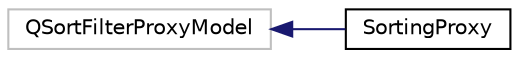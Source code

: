 digraph "Graphical Class Hierarchy"
{
 // LATEX_PDF_SIZE
  edge [fontname="Helvetica",fontsize="10",labelfontname="Helvetica",labelfontsize="10"];
  node [fontname="Helvetica",fontsize="10",shape=record];
  rankdir="LR";
  Node306 [label="QSortFilterProxyModel",height=0.2,width=0.4,color="grey75", fillcolor="white", style="filled",tooltip=" "];
  Node306 -> Node0 [dir="back",color="midnightblue",fontsize="10",style="solid",fontname="Helvetica"];
  Node0 [label="SortingProxy",height=0.2,width=0.4,color="black", fillcolor="white", style="filled",URL="$class_sorting_proxy.html",tooltip=" "];
}
